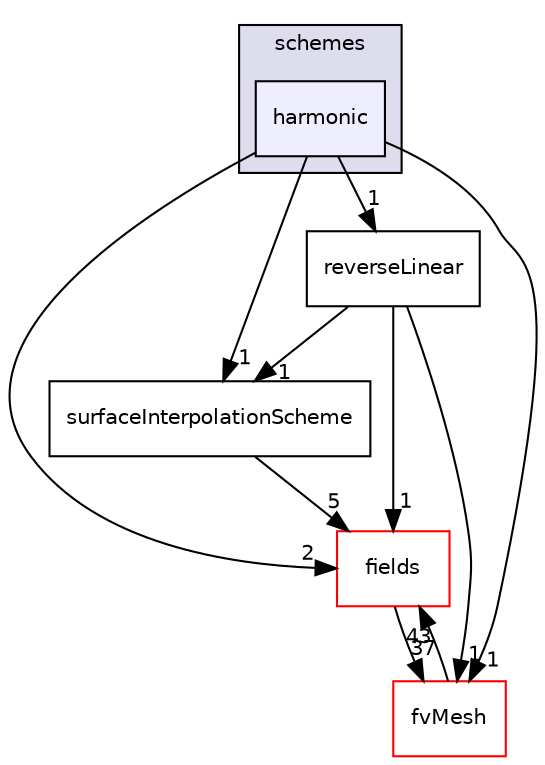 digraph "src/finiteVolume/interpolation/surfaceInterpolation/schemes/harmonic" {
  bgcolor=transparent;
  compound=true
  node [ fontsize="10", fontname="Helvetica"];
  edge [ labelfontsize="10", labelfontname="Helvetica"];
  subgraph clusterdir_deb7d71175aa940c147966c547ebcb7e {
    graph [ bgcolor="#ddddee", pencolor="black", label="schemes" fontname="Helvetica", fontsize="10", URL="dir_deb7d71175aa940c147966c547ebcb7e.html"]
  dir_4b6dffcbb2e29ef43be8524aef50a8b2 [shape=box, label="harmonic", style="filled", fillcolor="#eeeeff", pencolor="black", URL="dir_4b6dffcbb2e29ef43be8524aef50a8b2.html"];
  }
  dir_d70050f29e7ffdcf651aa4bbd070ecb6 [shape=box label="reverseLinear" URL="dir_d70050f29e7ffdcf651aa4bbd070ecb6.html"];
  dir_19d3b1afd53ea5e65e1bc53b79dacb85 [shape=box label="surfaceInterpolationScheme" URL="dir_19d3b1afd53ea5e65e1bc53b79dacb85.html"];
  dir_25ab4a83a983f7bb7a38b7f63bb141b7 [shape=box label="fields" color="red" URL="dir_25ab4a83a983f7bb7a38b7f63bb141b7.html"];
  dir_c382fa095c9c33d8673c0dd60aaef275 [shape=box label="fvMesh" color="red" URL="dir_c382fa095c9c33d8673c0dd60aaef275.html"];
  dir_d70050f29e7ffdcf651aa4bbd070ecb6->dir_19d3b1afd53ea5e65e1bc53b79dacb85 [headlabel="1", labeldistance=1.5 headhref="dir_001252_001257.html"];
  dir_d70050f29e7ffdcf651aa4bbd070ecb6->dir_25ab4a83a983f7bb7a38b7f63bb141b7 [headlabel="1", labeldistance=1.5 headhref="dir_001252_000931.html"];
  dir_d70050f29e7ffdcf651aa4bbd070ecb6->dir_c382fa095c9c33d8673c0dd60aaef275 [headlabel="1", labeldistance=1.5 headhref="dir_001252_001114.html"];
  dir_19d3b1afd53ea5e65e1bc53b79dacb85->dir_25ab4a83a983f7bb7a38b7f63bb141b7 [headlabel="5", labeldistance=1.5 headhref="dir_001257_000931.html"];
  dir_25ab4a83a983f7bb7a38b7f63bb141b7->dir_c382fa095c9c33d8673c0dd60aaef275 [headlabel="37", labeldistance=1.5 headhref="dir_000931_001114.html"];
  dir_c382fa095c9c33d8673c0dd60aaef275->dir_25ab4a83a983f7bb7a38b7f63bb141b7 [headlabel="43", labeldistance=1.5 headhref="dir_001114_000931.html"];
  dir_4b6dffcbb2e29ef43be8524aef50a8b2->dir_d70050f29e7ffdcf651aa4bbd070ecb6 [headlabel="1", labeldistance=1.5 headhref="dir_001225_001252.html"];
  dir_4b6dffcbb2e29ef43be8524aef50a8b2->dir_19d3b1afd53ea5e65e1bc53b79dacb85 [headlabel="1", labeldistance=1.5 headhref="dir_001225_001257.html"];
  dir_4b6dffcbb2e29ef43be8524aef50a8b2->dir_25ab4a83a983f7bb7a38b7f63bb141b7 [headlabel="2", labeldistance=1.5 headhref="dir_001225_000931.html"];
  dir_4b6dffcbb2e29ef43be8524aef50a8b2->dir_c382fa095c9c33d8673c0dd60aaef275 [headlabel="1", labeldistance=1.5 headhref="dir_001225_001114.html"];
}
